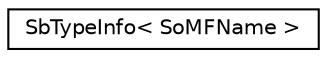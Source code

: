 digraph "Graphical Class Hierarchy"
{
 // LATEX_PDF_SIZE
  edge [fontname="Helvetica",fontsize="10",labelfontname="Helvetica",labelfontsize="10"];
  node [fontname="Helvetica",fontsize="10",shape=record];
  rankdir="LR";
  Node0 [label="SbTypeInfo\< SoMFName \>",height=0.2,width=0.4,color="black", fillcolor="white", style="filled",URL="$structSbTypeInfo_3_01SoMFName_01_4.html",tooltip=" "];
}
